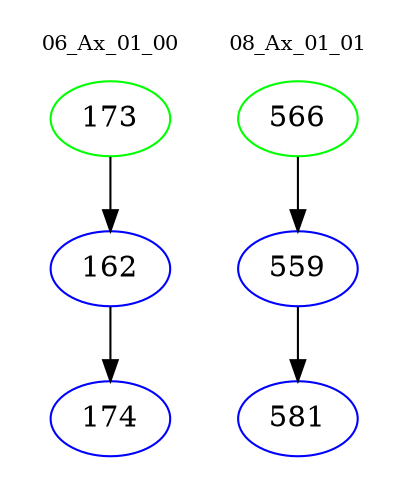 digraph{
subgraph cluster_0 {
color = white
label = "06_Ax_01_00";
fontsize=10;
T0_173 [label="173", color="green"]
T0_173 -> T0_162 [color="black"]
T0_162 [label="162", color="blue"]
T0_162 -> T0_174 [color="black"]
T0_174 [label="174", color="blue"]
}
subgraph cluster_1 {
color = white
label = "08_Ax_01_01";
fontsize=10;
T1_566 [label="566", color="green"]
T1_566 -> T1_559 [color="black"]
T1_559 [label="559", color="blue"]
T1_559 -> T1_581 [color="black"]
T1_581 [label="581", color="blue"]
}
}
